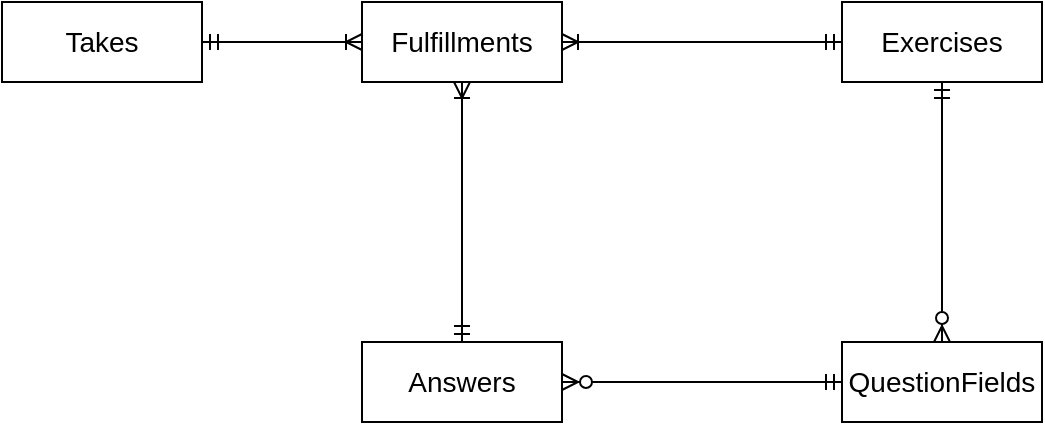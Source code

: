 <mxfile version="13.9.1" type="device"><diagram id="C9jHGkruH9jBJwfDqS3E" name="Page-1"><mxGraphModel dx="1182" dy="732" grid="1" gridSize="10" guides="1" tooltips="1" connect="1" arrows="1" fold="1" page="1" pageScale="1" pageWidth="827" pageHeight="1169" math="0" shadow="0"><root><mxCell id="0"/><mxCell id="1" parent="0"/><mxCell id="j-UnLXrZ1uvOy5XcXmpL-3" value="Exercises" style="whiteSpace=wrap;html=1;align=center;strokeWidth=1;fontSize=14;" parent="1" vertex="1"><mxGeometry x="470" y="210" width="100" height="40" as="geometry"/></mxCell><mxCell id="j-UnLXrZ1uvOy5XcXmpL-6" value="QuestionFields" style="whiteSpace=wrap;html=1;align=center;strokeWidth=1;fontSize=14;" parent="1" vertex="1"><mxGeometry x="470" y="380" width="100" height="40" as="geometry"/></mxCell><mxCell id="j-UnLXrZ1uvOy5XcXmpL-10" value="" style="fontSize=12;html=1;endArrow=ERzeroToMany;startArrow=ERmandOne;exitX=0.5;exitY=1;exitDx=0;exitDy=0;entryX=0.5;entryY=0;entryDx=0;entryDy=0;" parent="1" source="j-UnLXrZ1uvOy5XcXmpL-3" target="j-UnLXrZ1uvOy5XcXmpL-6" edge="1"><mxGeometry width="100" height="100" relative="1" as="geometry"><mxPoint x="500" y="340" as="sourcePoint"/><mxPoint x="600" y="240" as="targetPoint"/></mxGeometry></mxCell><mxCell id="j-UnLXrZ1uvOy5XcXmpL-13" value="Answers" style="whiteSpace=wrap;html=1;align=center;strokeWidth=1;fontSize=14;" parent="1" vertex="1"><mxGeometry x="230" y="380" width="100" height="40" as="geometry"/></mxCell><mxCell id="j-UnLXrZ1uvOy5XcXmpL-14" value="" style="fontSize=12;html=1;endArrow=ERzeroToMany;startArrow=ERmandOne;exitX=0;exitY=0.5;exitDx=0;exitDy=0;entryX=1;entryY=0.5;entryDx=0;entryDy=0;" parent="1" source="j-UnLXrZ1uvOy5XcXmpL-6" target="j-UnLXrZ1uvOy5XcXmpL-13" edge="1"><mxGeometry width="100" height="100" relative="1" as="geometry"><mxPoint x="376" y="460" as="sourcePoint"/><mxPoint x="376" y="590" as="targetPoint"/></mxGeometry></mxCell><mxCell id="j-UnLXrZ1uvOy5XcXmpL-15" value="Fulfillments" style="whiteSpace=wrap;html=1;align=center;strokeWidth=1;fontSize=14;" parent="1" vertex="1"><mxGeometry x="230" y="210" width="100" height="40" as="geometry"/></mxCell><mxCell id="j-UnLXrZ1uvOy5XcXmpL-16" value="" style="fontSize=12;html=1;endArrow=ERoneToMany;startArrow=ERmandOne;entryX=0.5;entryY=1;entryDx=0;entryDy=0;exitX=0.5;exitY=0;exitDx=0;exitDy=0;" parent="1" source="j-UnLXrZ1uvOy5XcXmpL-13" target="j-UnLXrZ1uvOy5XcXmpL-15" edge="1"><mxGeometry width="100" height="100" relative="1" as="geometry"><mxPoint x="130" y="340" as="sourcePoint"/><mxPoint x="566" y="290" as="targetPoint"/></mxGeometry></mxCell><mxCell id="j-UnLXrZ1uvOy5XcXmpL-17" value="" style="fontSize=12;html=1;endArrow=ERoneToMany;startArrow=ERmandOne;exitX=0;exitY=0.5;exitDx=0;exitDy=0;entryX=1;entryY=0.5;entryDx=0;entryDy=0;" parent="1" source="j-UnLXrZ1uvOy5XcXmpL-3" target="j-UnLXrZ1uvOy5XcXmpL-15" edge="1"><mxGeometry width="100" height="100" relative="1" as="geometry"><mxPoint x="430" y="150" as="sourcePoint"/><mxPoint x="410" y="109" as="targetPoint"/></mxGeometry></mxCell><mxCell id="FwmCUTZSuDLuHG1IkxlO-1" value="Takes" style="whiteSpace=wrap;html=1;align=center;strokeWidth=1;fontSize=14;" vertex="1" parent="1"><mxGeometry x="50" y="210" width="100" height="40" as="geometry"/></mxCell><mxCell id="FwmCUTZSuDLuHG1IkxlO-2" value="" style="fontSize=12;html=1;endArrow=ERoneToMany;startArrow=ERmandOne;exitX=1;exitY=0.5;exitDx=0;exitDy=0;entryX=0;entryY=0.5;entryDx=0;entryDy=0;" edge="1" parent="1" source="FwmCUTZSuDLuHG1IkxlO-1" target="j-UnLXrZ1uvOy5XcXmpL-15"><mxGeometry width="100" height="100" relative="1" as="geometry"><mxPoint x="430" y="110" as="sourcePoint"/><mxPoint x="290" y="110" as="targetPoint"/></mxGeometry></mxCell></root></mxGraphModel></diagram></mxfile>